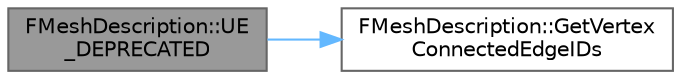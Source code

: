 digraph "FMeshDescription::UE_DEPRECATED"
{
 // INTERACTIVE_SVG=YES
 // LATEX_PDF_SIZE
  bgcolor="transparent";
  edge [fontname=Helvetica,fontsize=10,labelfontname=Helvetica,labelfontsize=10];
  node [fontname=Helvetica,fontsize=10,shape=box,height=0.2,width=0.4];
  rankdir="LR";
  Node1 [id="Node000001",label="FMeshDescription::UE\l_DEPRECATED",height=0.2,width=0.4,color="gray40", fillcolor="grey60", style="filled", fontcolor="black",tooltip=" "];
  Node1 -> Node2 [id="edge1_Node000001_Node000002",color="steelblue1",style="solid",tooltip=" "];
  Node2 [id="Node000002",label="FMeshDescription::GetVertex\lConnectedEdgeIDs",height=0.2,width=0.4,color="grey40", fillcolor="white", style="filled",URL="$da/d5f/structFMeshDescription.html#ad14174243c8d14a264086a4c1a0a617c",tooltip="Returns reference to an array of Edge IDs connected to this vertex."];
}
